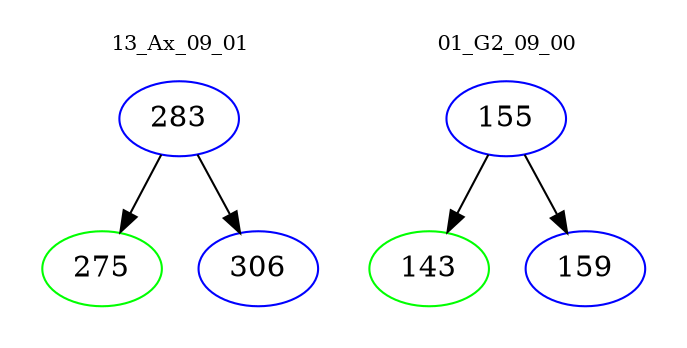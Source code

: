 digraph{
subgraph cluster_0 {
color = white
label = "13_Ax_09_01";
fontsize=10;
T0_283 [label="283", color="blue"]
T0_283 -> T0_275 [color="black"]
T0_275 [label="275", color="green"]
T0_283 -> T0_306 [color="black"]
T0_306 [label="306", color="blue"]
}
subgraph cluster_1 {
color = white
label = "01_G2_09_00";
fontsize=10;
T1_155 [label="155", color="blue"]
T1_155 -> T1_143 [color="black"]
T1_143 [label="143", color="green"]
T1_155 -> T1_159 [color="black"]
T1_159 [label="159", color="blue"]
}
}
